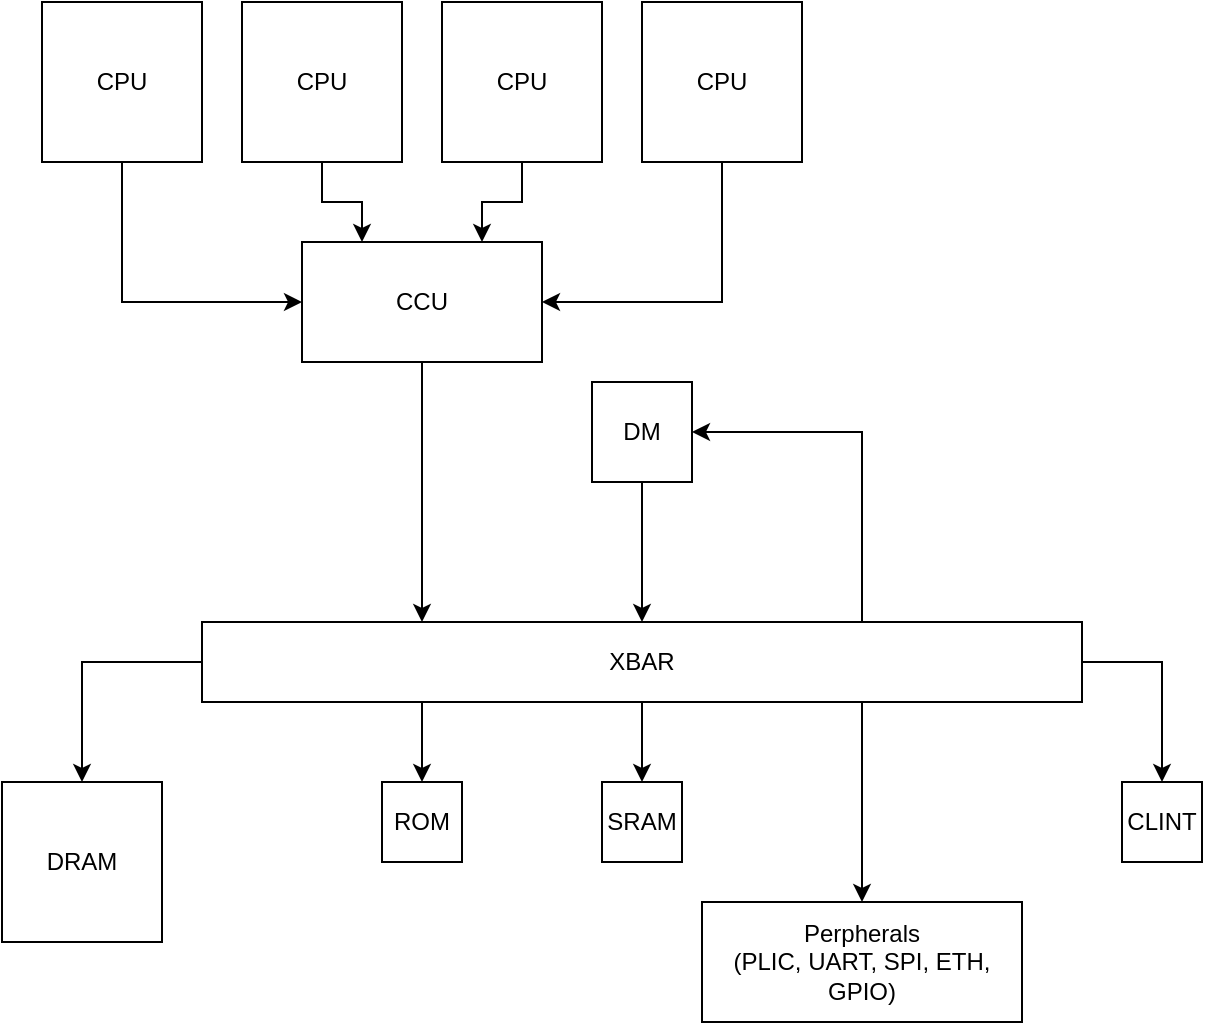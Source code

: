 <mxfile version="20.2.8" type="embed"><diagram id="u25MArWV9t12oyk1tjoV" name="Page-1"><mxGraphModel dx="2270" dy="783" grid="1" gridSize="10" guides="1" tooltips="1" connect="1" arrows="1" fold="1" page="1" pageScale="1" pageWidth="850" pageHeight="1100" math="0" shadow="0"><root><mxCell id="0"/><mxCell id="1" parent="0"/><mxCell id="_MSgkI0eJ1RNeNbGwuwA-1" style="edgeStyle=orthogonalEdgeStyle;rounded=0;orthogonalLoop=1;jettySize=auto;html=1;exitX=0.5;exitY=1;exitDx=0;exitDy=0;entryX=0.25;entryY=0;entryDx=0;entryDy=0;" parent="1" source="_MSgkI0eJ1RNeNbGwuwA-16" target="_MSgkI0eJ1RNeNbGwuwA-12" edge="1"><mxGeometry relative="1" as="geometry"><mxPoint x="155" y="220" as="sourcePoint"/></mxGeometry></mxCell><mxCell id="_MSgkI0eJ1RNeNbGwuwA-2" style="edgeStyle=orthogonalEdgeStyle;rounded=0;orthogonalLoop=1;jettySize=auto;html=1;exitX=0.5;exitY=1;exitDx=0;exitDy=0;" parent="1" source="_MSgkI0eJ1RNeNbGwuwA-3" target="_MSgkI0eJ1RNeNbGwuwA-12" edge="1"><mxGeometry relative="1" as="geometry"/></mxCell><mxCell id="_MSgkI0eJ1RNeNbGwuwA-3" value="DM" style="whiteSpace=wrap;html=1;aspect=fixed;" parent="1" vertex="1"><mxGeometry x="235" y="280" width="50" height="50" as="geometry"/></mxCell><mxCell id="_MSgkI0eJ1RNeNbGwuwA-4" value="ROM" style="whiteSpace=wrap;html=1;aspect=fixed;" parent="1" vertex="1"><mxGeometry x="130" y="480" width="40" height="40" as="geometry"/></mxCell><mxCell id="_MSgkI0eJ1RNeNbGwuwA-5" value="SRAM" style="whiteSpace=wrap;html=1;aspect=fixed;" parent="1" vertex="1"><mxGeometry x="240" y="480" width="40" height="40" as="geometry"/></mxCell><mxCell id="_MSgkI0eJ1RNeNbGwuwA-6" style="edgeStyle=orthogonalEdgeStyle;rounded=0;orthogonalLoop=1;jettySize=auto;html=1;exitX=0.25;exitY=1;exitDx=0;exitDy=0;entryX=0.5;entryY=0;entryDx=0;entryDy=0;" parent="1" source="_MSgkI0eJ1RNeNbGwuwA-12" target="_MSgkI0eJ1RNeNbGwuwA-4" edge="1"><mxGeometry relative="1" as="geometry"/></mxCell><mxCell id="_MSgkI0eJ1RNeNbGwuwA-7" style="edgeStyle=orthogonalEdgeStyle;rounded=0;orthogonalLoop=1;jettySize=auto;html=1;exitX=0.5;exitY=1;exitDx=0;exitDy=0;entryX=0.5;entryY=0;entryDx=0;entryDy=0;" parent="1" source="_MSgkI0eJ1RNeNbGwuwA-12" target="_MSgkI0eJ1RNeNbGwuwA-5" edge="1"><mxGeometry relative="1" as="geometry"/></mxCell><mxCell id="_MSgkI0eJ1RNeNbGwuwA-8" style="edgeStyle=orthogonalEdgeStyle;rounded=0;orthogonalLoop=1;jettySize=auto;html=1;exitX=0.75;exitY=1;exitDx=0;exitDy=0;entryX=0.5;entryY=0;entryDx=0;entryDy=0;" parent="1" source="_MSgkI0eJ1RNeNbGwuwA-12" target="_MSgkI0eJ1RNeNbGwuwA-13" edge="1"><mxGeometry relative="1" as="geometry"/></mxCell><mxCell id="_MSgkI0eJ1RNeNbGwuwA-9" style="edgeStyle=orthogonalEdgeStyle;rounded=0;orthogonalLoop=1;jettySize=auto;html=1;exitX=1;exitY=0.5;exitDx=0;exitDy=0;entryX=0.5;entryY=0;entryDx=0;entryDy=0;" parent="1" source="_MSgkI0eJ1RNeNbGwuwA-12" target="_MSgkI0eJ1RNeNbGwuwA-14" edge="1"><mxGeometry relative="1" as="geometry"/></mxCell><mxCell id="_MSgkI0eJ1RNeNbGwuwA-10" style="edgeStyle=orthogonalEdgeStyle;rounded=0;orthogonalLoop=1;jettySize=auto;html=1;exitX=0;exitY=0.5;exitDx=0;exitDy=0;" parent="1" source="_MSgkI0eJ1RNeNbGwuwA-12" target="_MSgkI0eJ1RNeNbGwuwA-15" edge="1"><mxGeometry relative="1" as="geometry"/></mxCell><mxCell id="_MSgkI0eJ1RNeNbGwuwA-11" style="edgeStyle=orthogonalEdgeStyle;rounded=0;orthogonalLoop=1;jettySize=auto;html=1;exitX=0.75;exitY=0;exitDx=0;exitDy=0;entryX=1;entryY=0.5;entryDx=0;entryDy=0;" parent="1" source="_MSgkI0eJ1RNeNbGwuwA-12" target="_MSgkI0eJ1RNeNbGwuwA-3" edge="1"><mxGeometry relative="1" as="geometry"/></mxCell><mxCell id="_MSgkI0eJ1RNeNbGwuwA-12" value="XBAR" style="rounded=0;whiteSpace=wrap;html=1;" parent="1" vertex="1"><mxGeometry x="40" y="400" width="440" height="40" as="geometry"/></mxCell><mxCell id="_MSgkI0eJ1RNeNbGwuwA-13" value="Perpherals&lt;br&gt;(PLIC, UART, SPI, ETH, GPIO)" style="rounded=0;whiteSpace=wrap;html=1;" parent="1" vertex="1"><mxGeometry x="290" y="540" width="160" height="60" as="geometry"/></mxCell><mxCell id="_MSgkI0eJ1RNeNbGwuwA-14" value="CLINT" style="whiteSpace=wrap;html=1;aspect=fixed;" parent="1" vertex="1"><mxGeometry x="500" y="480" width="40" height="40" as="geometry"/></mxCell><mxCell id="_MSgkI0eJ1RNeNbGwuwA-15" value="DRAM" style="whiteSpace=wrap;html=1;aspect=fixed;" parent="1" vertex="1"><mxGeometry x="-60" y="480" width="80" height="80" as="geometry"/></mxCell><mxCell id="_MSgkI0eJ1RNeNbGwuwA-16" value="CCU" style="rounded=0;whiteSpace=wrap;html=1;" parent="1" vertex="1"><mxGeometry x="90" y="210" width="120" height="60" as="geometry"/></mxCell><mxCell id="_MSgkI0eJ1RNeNbGwuwA-17" style="edgeStyle=orthogonalEdgeStyle;rounded=0;orthogonalLoop=1;jettySize=auto;html=1;exitX=0.5;exitY=1;exitDx=0;exitDy=0;entryX=0;entryY=0.5;entryDx=0;entryDy=0;" parent="1" source="_MSgkI0eJ1RNeNbGwuwA-18" target="_MSgkI0eJ1RNeNbGwuwA-16" edge="1"><mxGeometry relative="1" as="geometry"/></mxCell><mxCell id="_MSgkI0eJ1RNeNbGwuwA-18" value="CPU" style="whiteSpace=wrap;html=1;aspect=fixed;" parent="1" vertex="1"><mxGeometry x="-40" y="90" width="80" height="80" as="geometry"/></mxCell><mxCell id="_MSgkI0eJ1RNeNbGwuwA-19" style="edgeStyle=orthogonalEdgeStyle;rounded=0;orthogonalLoop=1;jettySize=auto;html=1;exitX=0.5;exitY=1;exitDx=0;exitDy=0;entryX=1;entryY=0.5;entryDx=0;entryDy=0;" parent="1" source="_MSgkI0eJ1RNeNbGwuwA-20" target="_MSgkI0eJ1RNeNbGwuwA-16" edge="1"><mxGeometry relative="1" as="geometry"/></mxCell><mxCell id="_MSgkI0eJ1RNeNbGwuwA-20" value="CPU" style="whiteSpace=wrap;html=1;aspect=fixed;" parent="1" vertex="1"><mxGeometry x="260" y="90" width="80" height="80" as="geometry"/></mxCell><mxCell id="_MSgkI0eJ1RNeNbGwuwA-21" style="edgeStyle=orthogonalEdgeStyle;rounded=0;orthogonalLoop=1;jettySize=auto;html=1;exitX=0.5;exitY=1;exitDx=0;exitDy=0;entryX=0.75;entryY=0;entryDx=0;entryDy=0;" parent="1" source="_MSgkI0eJ1RNeNbGwuwA-22" target="_MSgkI0eJ1RNeNbGwuwA-16" edge="1"><mxGeometry relative="1" as="geometry"/></mxCell><mxCell id="_MSgkI0eJ1RNeNbGwuwA-22" value="CPU" style="whiteSpace=wrap;html=1;aspect=fixed;" parent="1" vertex="1"><mxGeometry x="160" y="90" width="80" height="80" as="geometry"/></mxCell><mxCell id="_MSgkI0eJ1RNeNbGwuwA-23" style="edgeStyle=orthogonalEdgeStyle;rounded=0;orthogonalLoop=1;jettySize=auto;html=1;exitX=0.5;exitY=1;exitDx=0;exitDy=0;entryX=0.25;entryY=0;entryDx=0;entryDy=0;" parent="1" source="_MSgkI0eJ1RNeNbGwuwA-24" target="_MSgkI0eJ1RNeNbGwuwA-16" edge="1"><mxGeometry relative="1" as="geometry"/></mxCell><mxCell id="_MSgkI0eJ1RNeNbGwuwA-24" value="CPU" style="whiteSpace=wrap;html=1;aspect=fixed;" parent="1" vertex="1"><mxGeometry x="60" y="90" width="80" height="80" as="geometry"/></mxCell></root></mxGraphModel></diagram></mxfile>